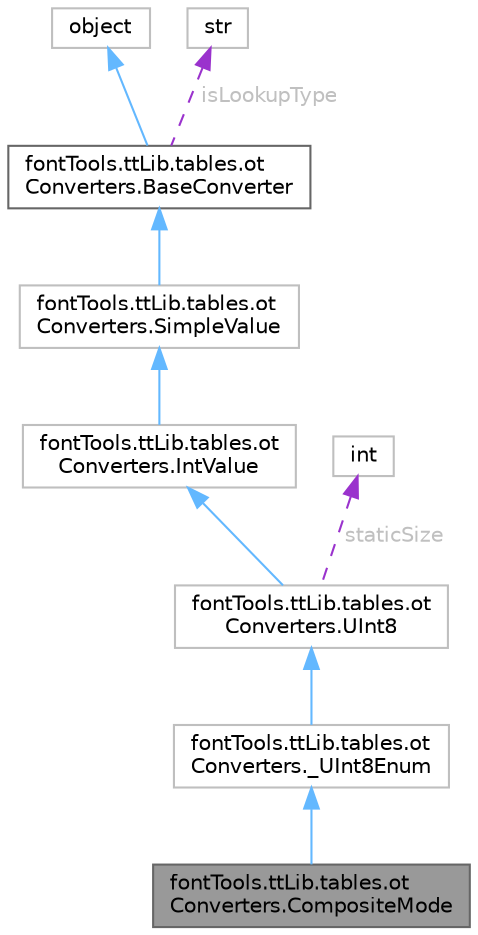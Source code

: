 digraph "fontTools.ttLib.tables.otConverters.CompositeMode"
{
 // LATEX_PDF_SIZE
  bgcolor="transparent";
  edge [fontname=Helvetica,fontsize=10,labelfontname=Helvetica,labelfontsize=10];
  node [fontname=Helvetica,fontsize=10,shape=box,height=0.2,width=0.4];
  Node1 [id="Node000001",label="fontTools.ttLib.tables.ot\lConverters.CompositeMode",height=0.2,width=0.4,color="gray40", fillcolor="grey60", style="filled", fontcolor="black",tooltip=" "];
  Node2 -> Node1 [id="edge9_Node000001_Node000002",dir="back",color="steelblue1",style="solid",tooltip=" "];
  Node2 [id="Node000002",label="fontTools.ttLib.tables.ot\lConverters._UInt8Enum",height=0.2,width=0.4,color="grey75", fillcolor="white", style="filled",URL="$de/d9b/classfontTools_1_1ttLib_1_1tables_1_1otConverters_1_1__UInt8Enum.html",tooltip=" "];
  Node3 -> Node2 [id="edge10_Node000002_Node000003",dir="back",color="steelblue1",style="solid",tooltip=" "];
  Node3 [id="Node000003",label="fontTools.ttLib.tables.ot\lConverters.UInt8",height=0.2,width=0.4,color="grey75", fillcolor="white", style="filled",URL="$d6/d1d/classfontTools_1_1ttLib_1_1tables_1_1otConverters_1_1UInt8.html",tooltip=" "];
  Node4 -> Node3 [id="edge11_Node000003_Node000004",dir="back",color="steelblue1",style="solid",tooltip=" "];
  Node4 [id="Node000004",label="fontTools.ttLib.tables.ot\lConverters.IntValue",height=0.2,width=0.4,color="grey75", fillcolor="white", style="filled",URL="$d6/d14/classfontTools_1_1ttLib_1_1tables_1_1otConverters_1_1IntValue.html",tooltip=" "];
  Node5 -> Node4 [id="edge12_Node000004_Node000005",dir="back",color="steelblue1",style="solid",tooltip=" "];
  Node5 [id="Node000005",label="fontTools.ttLib.tables.ot\lConverters.SimpleValue",height=0.2,width=0.4,color="grey75", fillcolor="white", style="filled",URL="$d6/db5/classfontTools_1_1ttLib_1_1tables_1_1otConverters_1_1SimpleValue.html",tooltip=" "];
  Node6 -> Node5 [id="edge13_Node000005_Node000006",dir="back",color="steelblue1",style="solid",tooltip=" "];
  Node6 [id="Node000006",label="fontTools.ttLib.tables.ot\lConverters.BaseConverter",height=0.2,width=0.4,color="gray40", fillcolor="white", style="filled",URL="$d8/de5/classfontTools_1_1ttLib_1_1tables_1_1otConverters_1_1BaseConverter.html",tooltip=" "];
  Node7 -> Node6 [id="edge14_Node000006_Node000007",dir="back",color="steelblue1",style="solid",tooltip=" "];
  Node7 [id="Node000007",label="object",height=0.2,width=0.4,color="grey75", fillcolor="white", style="filled",tooltip=" "];
  Node8 -> Node6 [id="edge15_Node000006_Node000008",dir="back",color="darkorchid3",style="dashed",tooltip=" ",label=" isLookupType",fontcolor="grey" ];
  Node8 [id="Node000008",label="str",height=0.2,width=0.4,color="grey75", fillcolor="white", style="filled",tooltip=" "];
  Node9 -> Node3 [id="edge16_Node000003_Node000009",dir="back",color="darkorchid3",style="dashed",tooltip=" ",label=" staticSize",fontcolor="grey" ];
  Node9 [id="Node000009",label="int",height=0.2,width=0.4,color="grey75", fillcolor="white", style="filled",tooltip=" "];
}
